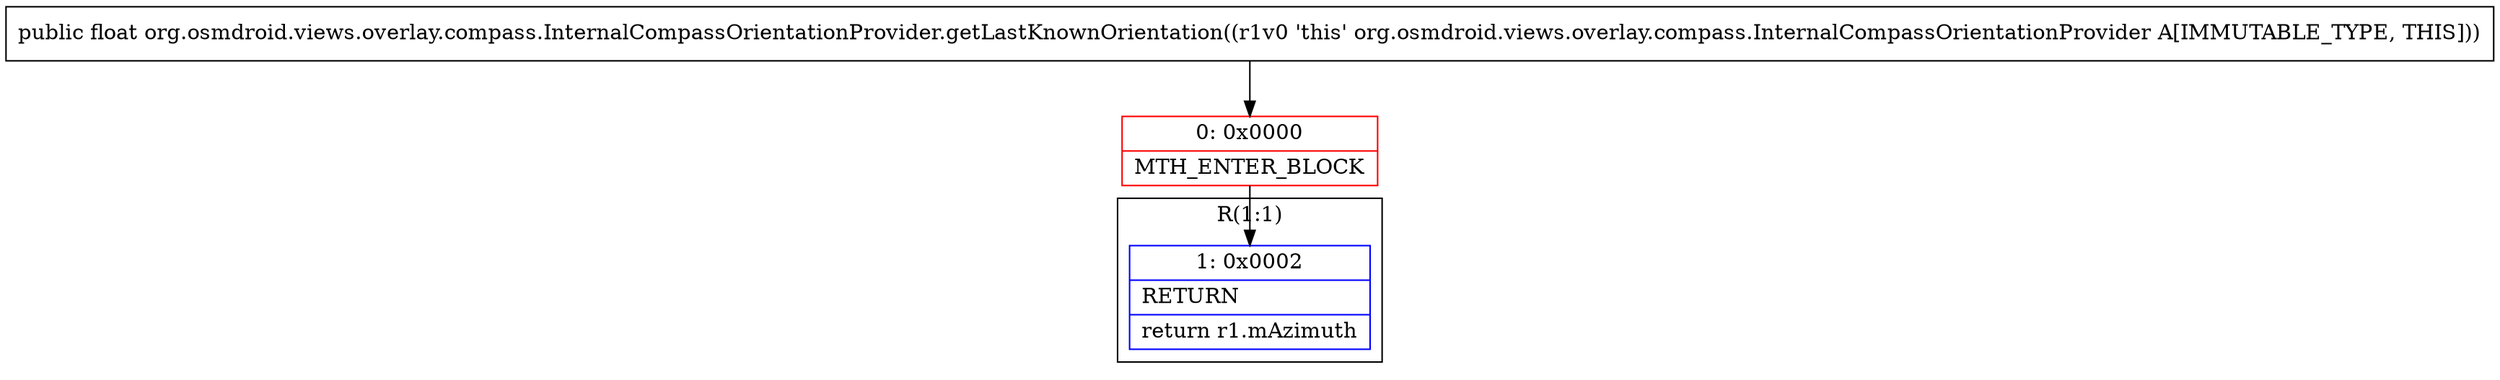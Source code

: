 digraph "CFG fororg.osmdroid.views.overlay.compass.InternalCompassOrientationProvider.getLastKnownOrientation()F" {
subgraph cluster_Region_2062617411 {
label = "R(1:1)";
node [shape=record,color=blue];
Node_1 [shape=record,label="{1\:\ 0x0002|RETURN\l|return r1.mAzimuth\l}"];
}
Node_0 [shape=record,color=red,label="{0\:\ 0x0000|MTH_ENTER_BLOCK\l}"];
MethodNode[shape=record,label="{public float org.osmdroid.views.overlay.compass.InternalCompassOrientationProvider.getLastKnownOrientation((r1v0 'this' org.osmdroid.views.overlay.compass.InternalCompassOrientationProvider A[IMMUTABLE_TYPE, THIS])) }"];
MethodNode -> Node_0;
Node_0 -> Node_1;
}

